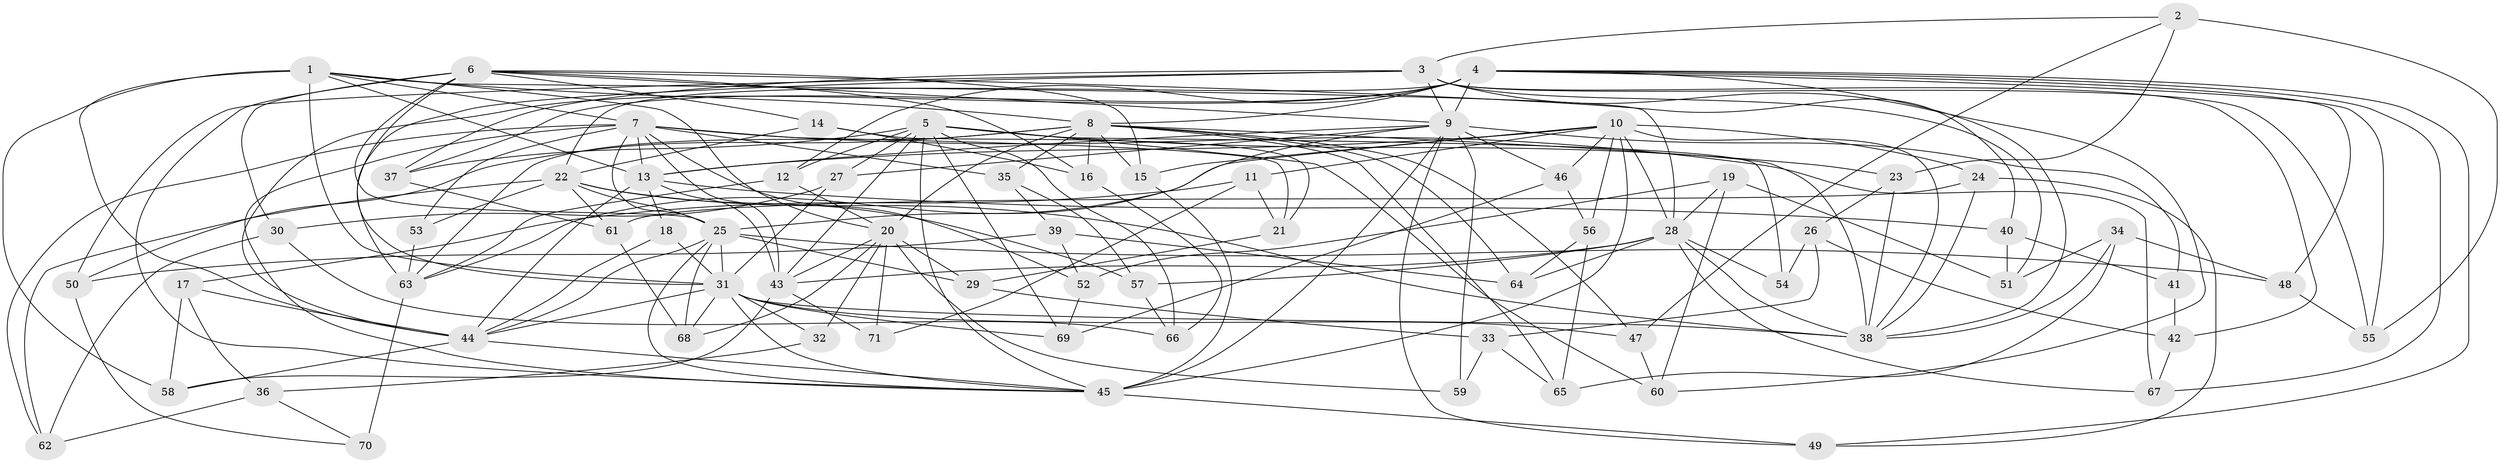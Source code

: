 // original degree distribution, {4: 1.0}
// Generated by graph-tools (version 1.1) at 2025/37/03/09/25 02:37:49]
// undirected, 71 vertices, 192 edges
graph export_dot {
graph [start="1"]
  node [color=gray90,style=filled];
  1;
  2;
  3;
  4;
  5;
  6;
  7;
  8;
  9;
  10;
  11;
  12;
  13;
  14;
  15;
  16;
  17;
  18;
  19;
  20;
  21;
  22;
  23;
  24;
  25;
  26;
  27;
  28;
  29;
  30;
  31;
  32;
  33;
  34;
  35;
  36;
  37;
  38;
  39;
  40;
  41;
  42;
  43;
  44;
  45;
  46;
  47;
  48;
  49;
  50;
  51;
  52;
  53;
  54;
  55;
  56;
  57;
  58;
  59;
  60;
  61;
  62;
  63;
  64;
  65;
  66;
  67;
  68;
  69;
  70;
  71;
  1 -- 7 [weight=1.0];
  1 -- 8 [weight=1.0];
  1 -- 13 [weight=1.0];
  1 -- 20 [weight=1.0];
  1 -- 28 [weight=1.0];
  1 -- 31 [weight=1.0];
  1 -- 44 [weight=3.0];
  1 -- 58 [weight=1.0];
  2 -- 3 [weight=1.0];
  2 -- 23 [weight=1.0];
  2 -- 47 [weight=1.0];
  2 -- 55 [weight=1.0];
  3 -- 9 [weight=1.0];
  3 -- 37 [weight=1.0];
  3 -- 42 [weight=1.0];
  3 -- 50 [weight=1.0];
  3 -- 51 [weight=1.0];
  3 -- 55 [weight=1.0];
  3 -- 60 [weight=1.0];
  3 -- 63 [weight=2.0];
  4 -- 8 [weight=1.0];
  4 -- 9 [weight=1.0];
  4 -- 12 [weight=1.0];
  4 -- 22 [weight=2.0];
  4 -- 37 [weight=1.0];
  4 -- 38 [weight=1.0];
  4 -- 44 [weight=1.0];
  4 -- 48 [weight=1.0];
  4 -- 49 [weight=1.0];
  4 -- 55 [weight=1.0];
  4 -- 67 [weight=1.0];
  5 -- 12 [weight=1.0];
  5 -- 23 [weight=1.0];
  5 -- 27 [weight=1.0];
  5 -- 37 [weight=1.0];
  5 -- 43 [weight=2.0];
  5 -- 45 [weight=1.0];
  5 -- 54 [weight=2.0];
  5 -- 60 [weight=1.0];
  5 -- 66 [weight=1.0];
  5 -- 69 [weight=1.0];
  6 -- 9 [weight=1.0];
  6 -- 14 [weight=1.0];
  6 -- 15 [weight=1.0];
  6 -- 16 [weight=1.0];
  6 -- 25 [weight=2.0];
  6 -- 30 [weight=1.0];
  6 -- 31 [weight=1.0];
  6 -- 40 [weight=1.0];
  6 -- 45 [weight=1.0];
  7 -- 13 [weight=1.0];
  7 -- 21 [weight=1.0];
  7 -- 25 [weight=2.0];
  7 -- 35 [weight=1.0];
  7 -- 43 [weight=1.0];
  7 -- 45 [weight=1.0];
  7 -- 52 [weight=1.0];
  7 -- 53 [weight=1.0];
  7 -- 62 [weight=1.0];
  7 -- 67 [weight=1.0];
  8 -- 15 [weight=1.0];
  8 -- 16 [weight=1.0];
  8 -- 20 [weight=1.0];
  8 -- 35 [weight=1.0];
  8 -- 38 [weight=1.0];
  8 -- 47 [weight=1.0];
  8 -- 50 [weight=1.0];
  8 -- 63 [weight=1.0];
  8 -- 64 [weight=1.0];
  8 -- 65 [weight=1.0];
  9 -- 13 [weight=1.0];
  9 -- 25 [weight=1.0];
  9 -- 27 [weight=1.0];
  9 -- 41 [weight=2.0];
  9 -- 45 [weight=1.0];
  9 -- 46 [weight=1.0];
  9 -- 49 [weight=1.0];
  9 -- 59 [weight=1.0];
  10 -- 11 [weight=1.0];
  10 -- 13 [weight=1.0];
  10 -- 15 [weight=1.0];
  10 -- 24 [weight=1.0];
  10 -- 28 [weight=1.0];
  10 -- 38 [weight=1.0];
  10 -- 45 [weight=3.0];
  10 -- 46 [weight=1.0];
  10 -- 56 [weight=1.0];
  10 -- 63 [weight=1.0];
  11 -- 17 [weight=1.0];
  11 -- 21 [weight=1.0];
  11 -- 71 [weight=1.0];
  12 -- 20 [weight=1.0];
  12 -- 63 [weight=1.0];
  13 -- 18 [weight=1.0];
  13 -- 40 [weight=1.0];
  13 -- 43 [weight=1.0];
  13 -- 44 [weight=1.0];
  14 -- 16 [weight=1.0];
  14 -- 21 [weight=1.0];
  14 -- 22 [weight=1.0];
  15 -- 45 [weight=1.0];
  16 -- 66 [weight=1.0];
  17 -- 36 [weight=1.0];
  17 -- 44 [weight=1.0];
  17 -- 58 [weight=1.0];
  18 -- 31 [weight=1.0];
  18 -- 44 [weight=2.0];
  19 -- 28 [weight=1.0];
  19 -- 51 [weight=1.0];
  19 -- 52 [weight=1.0];
  19 -- 60 [weight=1.0];
  20 -- 29 [weight=1.0];
  20 -- 32 [weight=2.0];
  20 -- 43 [weight=1.0];
  20 -- 59 [weight=2.0];
  20 -- 68 [weight=1.0];
  20 -- 71 [weight=2.0];
  21 -- 29 [weight=1.0];
  22 -- 25 [weight=1.0];
  22 -- 38 [weight=1.0];
  22 -- 53 [weight=2.0];
  22 -- 57 [weight=1.0];
  22 -- 61 [weight=1.0];
  22 -- 62 [weight=1.0];
  23 -- 26 [weight=1.0];
  23 -- 38 [weight=1.0];
  24 -- 38 [weight=1.0];
  24 -- 49 [weight=1.0];
  24 -- 61 [weight=1.0];
  25 -- 29 [weight=1.0];
  25 -- 31 [weight=1.0];
  25 -- 44 [weight=1.0];
  25 -- 45 [weight=1.0];
  25 -- 48 [weight=1.0];
  25 -- 68 [weight=1.0];
  26 -- 33 [weight=1.0];
  26 -- 42 [weight=1.0];
  26 -- 54 [weight=1.0];
  27 -- 30 [weight=1.0];
  27 -- 31 [weight=1.0];
  28 -- 38 [weight=2.0];
  28 -- 43 [weight=1.0];
  28 -- 54 [weight=1.0];
  28 -- 57 [weight=1.0];
  28 -- 64 [weight=1.0];
  28 -- 67 [weight=1.0];
  29 -- 33 [weight=1.0];
  30 -- 62 [weight=1.0];
  30 -- 66 [weight=1.0];
  31 -- 32 [weight=1.0];
  31 -- 38 [weight=1.0];
  31 -- 44 [weight=1.0];
  31 -- 45 [weight=1.0];
  31 -- 47 [weight=1.0];
  31 -- 68 [weight=1.0];
  31 -- 69 [weight=1.0];
  32 -- 36 [weight=1.0];
  33 -- 59 [weight=1.0];
  33 -- 65 [weight=1.0];
  34 -- 38 [weight=1.0];
  34 -- 48 [weight=1.0];
  34 -- 51 [weight=1.0];
  34 -- 65 [weight=1.0];
  35 -- 39 [weight=1.0];
  35 -- 57 [weight=1.0];
  36 -- 62 [weight=1.0];
  36 -- 70 [weight=1.0];
  37 -- 61 [weight=1.0];
  39 -- 50 [weight=1.0];
  39 -- 52 [weight=1.0];
  39 -- 64 [weight=1.0];
  40 -- 41 [weight=1.0];
  40 -- 51 [weight=1.0];
  41 -- 42 [weight=1.0];
  42 -- 67 [weight=1.0];
  43 -- 58 [weight=1.0];
  43 -- 71 [weight=1.0];
  44 -- 45 [weight=1.0];
  44 -- 58 [weight=1.0];
  45 -- 49 [weight=1.0];
  46 -- 56 [weight=1.0];
  46 -- 69 [weight=1.0];
  47 -- 60 [weight=1.0];
  48 -- 55 [weight=1.0];
  50 -- 70 [weight=1.0];
  52 -- 69 [weight=1.0];
  53 -- 63 [weight=1.0];
  56 -- 64 [weight=1.0];
  56 -- 65 [weight=1.0];
  57 -- 66 [weight=1.0];
  61 -- 68 [weight=1.0];
  63 -- 70 [weight=2.0];
}
